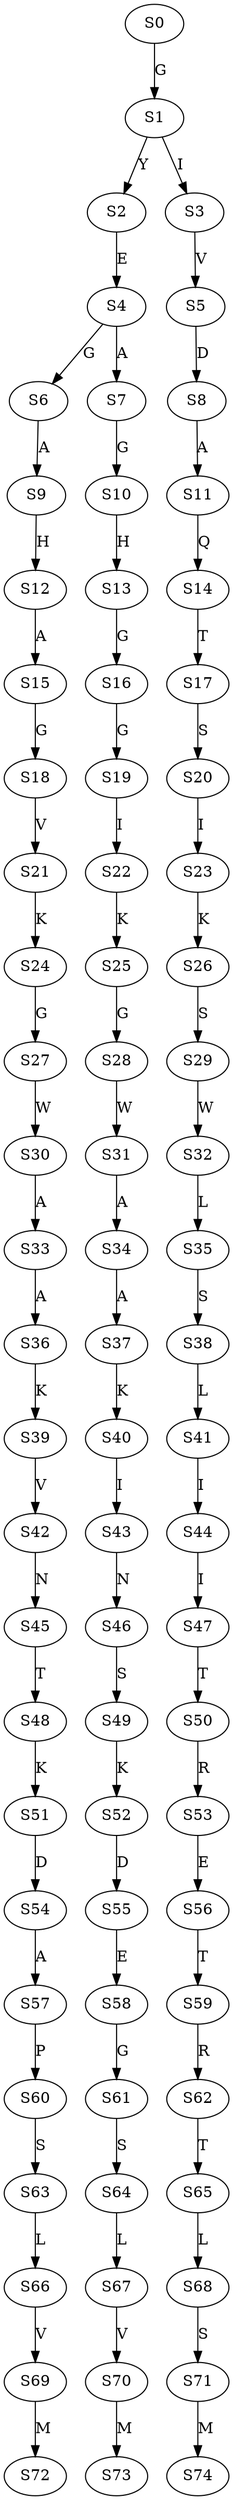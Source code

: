 strict digraph  {
	S0 -> S1 [ label = G ];
	S1 -> S2 [ label = Y ];
	S1 -> S3 [ label = I ];
	S2 -> S4 [ label = E ];
	S3 -> S5 [ label = V ];
	S4 -> S6 [ label = G ];
	S4 -> S7 [ label = A ];
	S5 -> S8 [ label = D ];
	S6 -> S9 [ label = A ];
	S7 -> S10 [ label = G ];
	S8 -> S11 [ label = A ];
	S9 -> S12 [ label = H ];
	S10 -> S13 [ label = H ];
	S11 -> S14 [ label = Q ];
	S12 -> S15 [ label = A ];
	S13 -> S16 [ label = G ];
	S14 -> S17 [ label = T ];
	S15 -> S18 [ label = G ];
	S16 -> S19 [ label = G ];
	S17 -> S20 [ label = S ];
	S18 -> S21 [ label = V ];
	S19 -> S22 [ label = I ];
	S20 -> S23 [ label = I ];
	S21 -> S24 [ label = K ];
	S22 -> S25 [ label = K ];
	S23 -> S26 [ label = K ];
	S24 -> S27 [ label = G ];
	S25 -> S28 [ label = G ];
	S26 -> S29 [ label = S ];
	S27 -> S30 [ label = W ];
	S28 -> S31 [ label = W ];
	S29 -> S32 [ label = W ];
	S30 -> S33 [ label = A ];
	S31 -> S34 [ label = A ];
	S32 -> S35 [ label = L ];
	S33 -> S36 [ label = A ];
	S34 -> S37 [ label = A ];
	S35 -> S38 [ label = S ];
	S36 -> S39 [ label = K ];
	S37 -> S40 [ label = K ];
	S38 -> S41 [ label = L ];
	S39 -> S42 [ label = V ];
	S40 -> S43 [ label = I ];
	S41 -> S44 [ label = I ];
	S42 -> S45 [ label = N ];
	S43 -> S46 [ label = N ];
	S44 -> S47 [ label = I ];
	S45 -> S48 [ label = T ];
	S46 -> S49 [ label = S ];
	S47 -> S50 [ label = T ];
	S48 -> S51 [ label = K ];
	S49 -> S52 [ label = K ];
	S50 -> S53 [ label = R ];
	S51 -> S54 [ label = D ];
	S52 -> S55 [ label = D ];
	S53 -> S56 [ label = E ];
	S54 -> S57 [ label = A ];
	S55 -> S58 [ label = E ];
	S56 -> S59 [ label = T ];
	S57 -> S60 [ label = P ];
	S58 -> S61 [ label = G ];
	S59 -> S62 [ label = R ];
	S60 -> S63 [ label = S ];
	S61 -> S64 [ label = S ];
	S62 -> S65 [ label = T ];
	S63 -> S66 [ label = L ];
	S64 -> S67 [ label = L ];
	S65 -> S68 [ label = L ];
	S66 -> S69 [ label = V ];
	S67 -> S70 [ label = V ];
	S68 -> S71 [ label = S ];
	S69 -> S72 [ label = M ];
	S70 -> S73 [ label = M ];
	S71 -> S74 [ label = M ];
}

